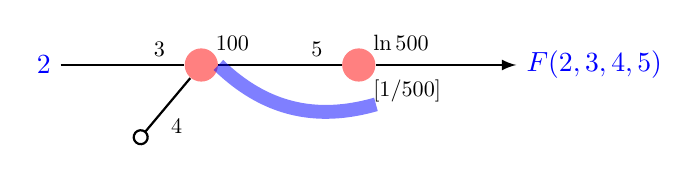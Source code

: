 \begin{tikzpicture}
\def\layersep{2cm}
\tikzstyle{neuron}=[circle,fill=red!50,minimum size=12pt,inner sep=0pt]

% Entree
\node[blue] (E) at (-\layersep,0) {$2$};

% Neurone F
\node[neuron] (F) at (0,0) {};
\node[above right=0.8ex,scale=0.8] at (F) {$100$};
% \node[below right=0.8ex,scale=0.8] at (F) {$[20]$};
 \path[thick] (E) edge node[pos=0.8,above,scale=0.8]{$3$} (F);
 \draw[-o,thick] (F) to node[midway,below right,scale=0.8]{$4$} ++ (-130:1.3);

% Neurone G
\node[neuron] (G) at (\layersep,0) {};
\node[above right=0.8ex,scale=0.8] at (G) {$\ln500$};
\node[below right=0.8ex,scale=0.8] at (G) {$[1/500]$};
\path[thick] (F) edge node[pos=0.8,above,scale=0.8]{$5$} (G);



\draw[->,>=latex,thick] (G)-- ++(2,0) node[right,blue]{$F(2,3,4,5)$};

\draw[blue,line width=5pt,opacity=0.5] (F.east)  to[bend right=30] ++(2,-0.5) ;
\end{tikzpicture}  